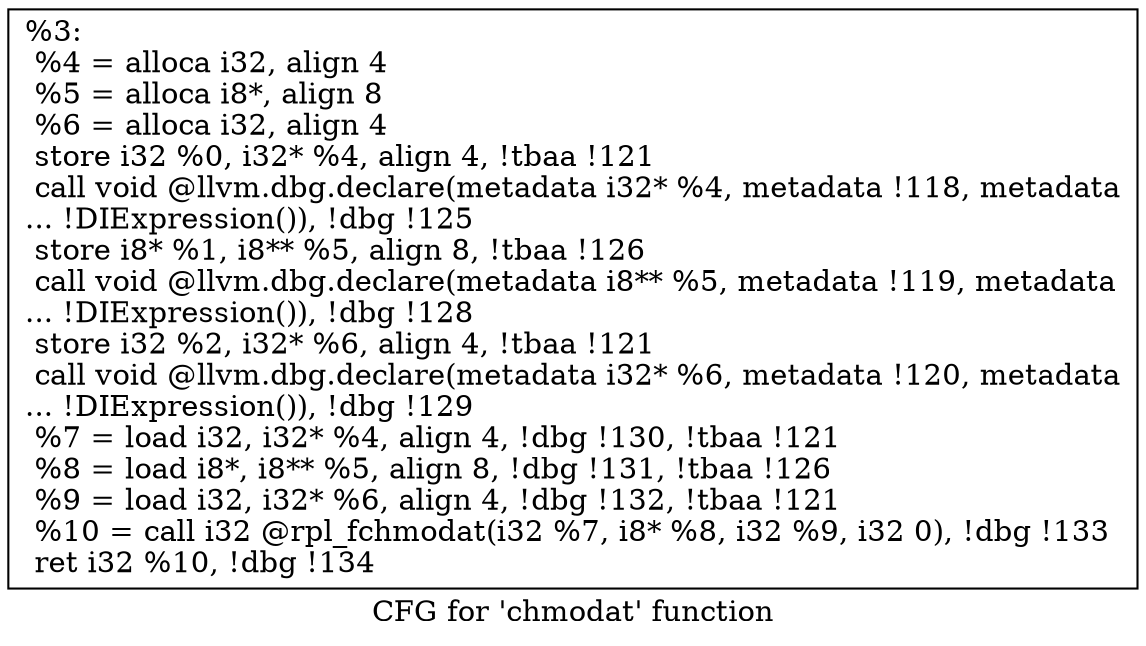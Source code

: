 digraph "CFG for 'chmodat' function" {
	label="CFG for 'chmodat' function";

	Node0x185d7c0 [shape=record,label="{%3:\l  %4 = alloca i32, align 4\l  %5 = alloca i8*, align 8\l  %6 = alloca i32, align 4\l  store i32 %0, i32* %4, align 4, !tbaa !121\l  call void @llvm.dbg.declare(metadata i32* %4, metadata !118, metadata\l... !DIExpression()), !dbg !125\l  store i8* %1, i8** %5, align 8, !tbaa !126\l  call void @llvm.dbg.declare(metadata i8** %5, metadata !119, metadata\l... !DIExpression()), !dbg !128\l  store i32 %2, i32* %6, align 4, !tbaa !121\l  call void @llvm.dbg.declare(metadata i32* %6, metadata !120, metadata\l... !DIExpression()), !dbg !129\l  %7 = load i32, i32* %4, align 4, !dbg !130, !tbaa !121\l  %8 = load i8*, i8** %5, align 8, !dbg !131, !tbaa !126\l  %9 = load i32, i32* %6, align 4, !dbg !132, !tbaa !121\l  %10 = call i32 @rpl_fchmodat(i32 %7, i8* %8, i32 %9, i32 0), !dbg !133\l  ret i32 %10, !dbg !134\l}"];
}
